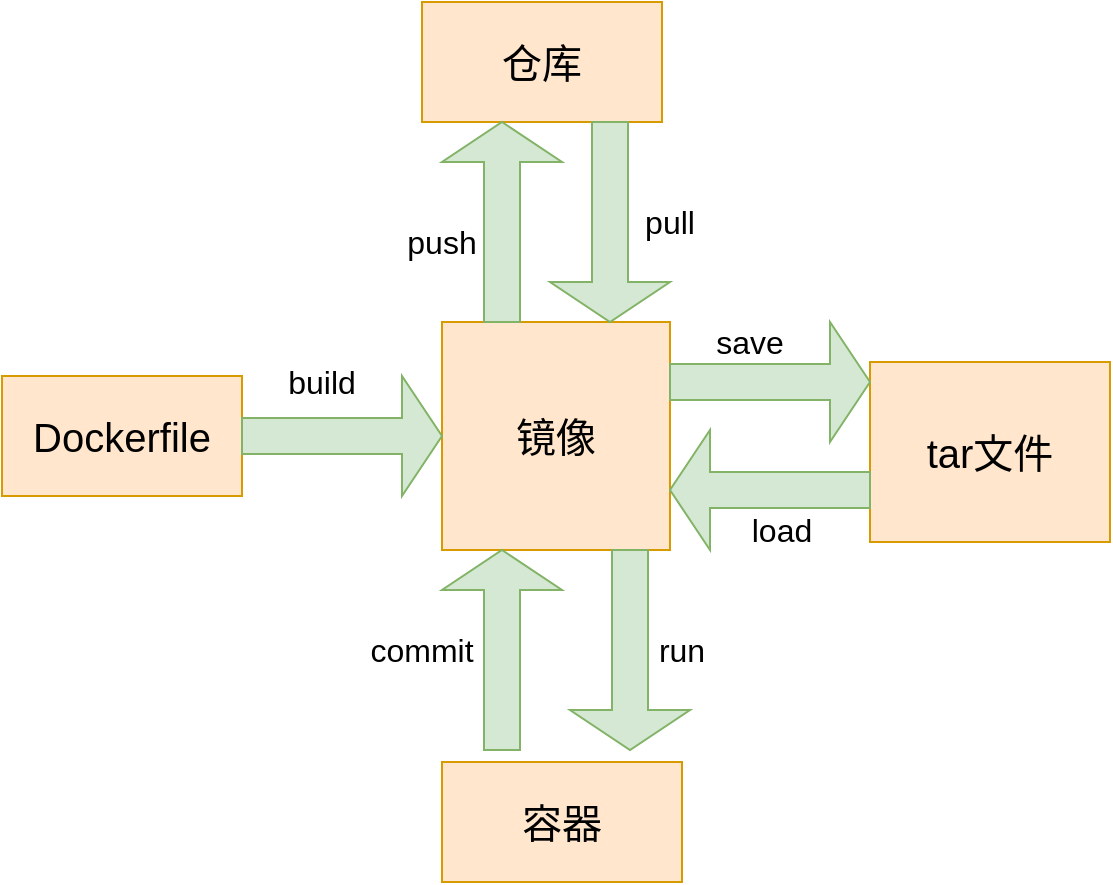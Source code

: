 <mxfile version="14.2.9" type="github">
  <diagram id="f9aCow_A3fdQwDFzNYe3" name="Page-1">
    <mxGraphModel dx="946" dy="511" grid="1" gridSize="10" guides="1" tooltips="1" connect="1" arrows="1" fold="1" page="1" pageScale="1" pageWidth="827" pageHeight="1169" math="0" shadow="0">
      <root>
        <mxCell id="0" />
        <mxCell id="1" parent="0" />
        <mxCell id="sa5v3OsgeuhRtaWoZn3j-1" value="&lt;font style=&quot;font-size: 20px&quot;&gt;镜像&lt;/font&gt;" style="whiteSpace=wrap;html=1;aspect=fixed;fillColor=#ffe6cc;strokeColor=#d79b00;" vertex="1" parent="1">
          <mxGeometry x="320" y="210" width="114" height="114" as="geometry" />
        </mxCell>
        <mxCell id="sa5v3OsgeuhRtaWoZn3j-2" value="&lt;font style=&quot;font-size: 20px&quot;&gt;仓库&lt;/font&gt;" style="rounded=0;whiteSpace=wrap;html=1;fillColor=#ffe6cc;strokeColor=#d79b00;" vertex="1" parent="1">
          <mxGeometry x="310" y="50" width="120" height="60" as="geometry" />
        </mxCell>
        <mxCell id="sa5v3OsgeuhRtaWoZn3j-3" value="&lt;font style=&quot;font-size: 20px&quot;&gt;Dockerfile&lt;/font&gt;" style="rounded=0;whiteSpace=wrap;html=1;fillColor=#ffe6cc;strokeColor=#d79b00;" vertex="1" parent="1">
          <mxGeometry x="100" y="237" width="120" height="60" as="geometry" />
        </mxCell>
        <mxCell id="sa5v3OsgeuhRtaWoZn3j-4" value="&lt;font style=&quot;font-size: 20px&quot;&gt;容器&lt;/font&gt;" style="rounded=0;whiteSpace=wrap;html=1;fillColor=#ffe6cc;strokeColor=#d79b00;" vertex="1" parent="1">
          <mxGeometry x="320" y="430" width="120" height="60" as="geometry" />
        </mxCell>
        <mxCell id="sa5v3OsgeuhRtaWoZn3j-5" value="&lt;font style=&quot;font-size: 20px&quot;&gt;tar文件&lt;/font&gt;" style="rounded=0;whiteSpace=wrap;html=1;fillColor=#ffe6cc;strokeColor=#d79b00;" vertex="1" parent="1">
          <mxGeometry x="534" y="230" width="120" height="90" as="geometry" />
        </mxCell>
        <mxCell id="sa5v3OsgeuhRtaWoZn3j-7" value="&lt;font style=&quot;font-size: 16px&quot;&gt;push&lt;/font&gt;" style="text;html=1;strokeColor=none;fillColor=none;align=center;verticalAlign=middle;whiteSpace=wrap;rounded=0;" vertex="1" parent="1">
          <mxGeometry x="300" y="160" width="40" height="20" as="geometry" />
        </mxCell>
        <mxCell id="sa5v3OsgeuhRtaWoZn3j-60" style="edgeStyle=orthogonalEdgeStyle;rounded=0;orthogonalLoop=1;jettySize=auto;html=1;exitX=0;exitY=0.5;exitDx=0;exitDy=0;exitPerimeter=0;" edge="1" parent="1">
          <mxGeometry relative="1" as="geometry">
            <mxPoint x="225" y="200" as="sourcePoint" />
            <mxPoint x="225" y="200" as="targetPoint" />
          </mxGeometry>
        </mxCell>
        <mxCell id="sa5v3OsgeuhRtaWoZn3j-67" value="" style="shape=singleArrow;direction=north;whiteSpace=wrap;html=1;fillColor=#d5e8d4;strokeColor=#82b366;" vertex="1" parent="1">
          <mxGeometry x="320" y="110" width="60" height="100" as="geometry" />
        </mxCell>
        <mxCell id="sa5v3OsgeuhRtaWoZn3j-68" value="" style="shape=singleArrow;direction=south;whiteSpace=wrap;html=1;fillColor=#d5e8d4;strokeColor=#82b366;" vertex="1" parent="1">
          <mxGeometry x="374" y="110" width="60" height="100" as="geometry" />
        </mxCell>
        <mxCell id="sa5v3OsgeuhRtaWoZn3j-69" value="&lt;font style=&quot;font-size: 16px&quot;&gt;pull&lt;/font&gt;" style="text;html=1;strokeColor=none;fillColor=none;align=center;verticalAlign=middle;whiteSpace=wrap;rounded=0;" vertex="1" parent="1">
          <mxGeometry x="414" y="150" width="40" height="20" as="geometry" />
        </mxCell>
        <mxCell id="sa5v3OsgeuhRtaWoZn3j-70" value="" style="shape=singleArrow;whiteSpace=wrap;html=1;fillColor=#d5e8d4;strokeColor=#82b366;" vertex="1" parent="1">
          <mxGeometry x="220" y="237" width="100" height="60" as="geometry" />
        </mxCell>
        <mxCell id="sa5v3OsgeuhRtaWoZn3j-71" value="&lt;span style=&quot;font-size: 16px&quot;&gt;build&lt;/span&gt;" style="text;html=1;strokeColor=none;fillColor=none;align=center;verticalAlign=middle;whiteSpace=wrap;rounded=0;" vertex="1" parent="1">
          <mxGeometry x="240" y="230" width="40" height="20" as="geometry" />
        </mxCell>
        <mxCell id="sa5v3OsgeuhRtaWoZn3j-75" value="" style="shape=singleArrow;whiteSpace=wrap;html=1;fillColor=#d5e8d4;strokeColor=#82b366;" vertex="1" parent="1">
          <mxGeometry x="434" y="210" width="100" height="60" as="geometry" />
        </mxCell>
        <mxCell id="sa5v3OsgeuhRtaWoZn3j-76" value="" style="shape=singleArrow;direction=west;whiteSpace=wrap;html=1;fillColor=#d5e8d4;strokeColor=#82b366;" vertex="1" parent="1">
          <mxGeometry x="434" y="264" width="100" height="60" as="geometry" />
        </mxCell>
        <mxCell id="sa5v3OsgeuhRtaWoZn3j-77" value="&lt;font style=&quot;font-size: 16px&quot;&gt;save&lt;/font&gt;" style="text;html=1;strokeColor=none;fillColor=none;align=center;verticalAlign=middle;whiteSpace=wrap;rounded=0;" vertex="1" parent="1">
          <mxGeometry x="454" y="210" width="40" height="20" as="geometry" />
        </mxCell>
        <mxCell id="sa5v3OsgeuhRtaWoZn3j-78" value="&lt;font style=&quot;font-size: 16px&quot;&gt;load&lt;/font&gt;" style="text;html=1;strokeColor=none;fillColor=none;align=center;verticalAlign=middle;whiteSpace=wrap;rounded=0;" vertex="1" parent="1">
          <mxGeometry x="470" y="304" width="40" height="20" as="geometry" />
        </mxCell>
        <mxCell id="sa5v3OsgeuhRtaWoZn3j-79" value="" style="shape=singleArrow;direction=north;whiteSpace=wrap;html=1;fillColor=#d5e8d4;strokeColor=#82b366;" vertex="1" parent="1">
          <mxGeometry x="320" y="324" width="60" height="100" as="geometry" />
        </mxCell>
        <mxCell id="sa5v3OsgeuhRtaWoZn3j-80" value="" style="shape=singleArrow;direction=south;whiteSpace=wrap;html=1;fillColor=#d5e8d4;strokeColor=#82b366;" vertex="1" parent="1">
          <mxGeometry x="384" y="324" width="60" height="100" as="geometry" />
        </mxCell>
        <mxCell id="sa5v3OsgeuhRtaWoZn3j-81" value="&lt;font style=&quot;font-size: 16px&quot;&gt;commit&lt;/font&gt;" style="text;html=1;strokeColor=none;fillColor=none;align=center;verticalAlign=middle;whiteSpace=wrap;rounded=0;" vertex="1" parent="1">
          <mxGeometry x="290" y="364" width="40" height="20" as="geometry" />
        </mxCell>
        <mxCell id="sa5v3OsgeuhRtaWoZn3j-82" value="&lt;span style=&quot;font-size: 16px&quot;&gt;run&lt;/span&gt;" style="text;html=1;strokeColor=none;fillColor=none;align=center;verticalAlign=middle;whiteSpace=wrap;rounded=0;" vertex="1" parent="1">
          <mxGeometry x="420" y="364" width="40" height="20" as="geometry" />
        </mxCell>
      </root>
    </mxGraphModel>
  </diagram>
</mxfile>
